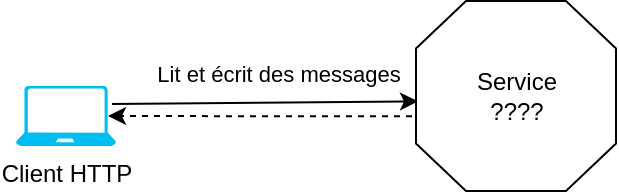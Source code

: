 <mxfile version="17.0.0" type="device"><diagram id="hgKMzffdjP7wMpuV3e5r" name="Page-1"><mxGraphModel dx="819" dy="396" grid="1" gridSize="10" guides="1" tooltips="1" connect="1" arrows="1" fold="1" page="1" pageScale="1" pageWidth="850" pageHeight="1100" math="0" shadow="0"><root><mxCell id="0"/><mxCell id="1" parent="0"/><mxCell id="FD23MbmTOf5WjTjYxofJ-1" value="Client HTTP" style="verticalLabelPosition=bottom;html=1;verticalAlign=top;align=center;strokeColor=none;fillColor=#00BEF2;shape=mxgraph.azure.laptop;pointerEvents=1;" parent="1" vertex="1"><mxGeometry x="80" y="320" width="50" height="30" as="geometry"/></mxCell><mxCell id="FD23MbmTOf5WjTjYxofJ-2" value="" style="endArrow=classic;html=1;exitX=0.96;exitY=0.3;exitDx=0;exitDy=0;exitPerimeter=0;entryX=0.01;entryY=0.528;entryDx=0;entryDy=0;entryPerimeter=0;" parent="1" source="FD23MbmTOf5WjTjYxofJ-1" target="cfYmUac7HTGwaC3Mq4MX-1" edge="1"><mxGeometry width="50" height="50" relative="1" as="geometry"><mxPoint x="400" y="420" as="sourcePoint"/><mxPoint x="270" y="360" as="targetPoint"/><Array as="points"/></mxGeometry></mxCell><mxCell id="BVelakfelMz7CEoI4x5Y-1" value="Lit et écrit des messages" style="edgeLabel;html=1;align=center;verticalAlign=middle;resizable=0;points=[];" parent="FD23MbmTOf5WjTjYxofJ-2" vertex="1" connectable="0"><mxGeometry x="-0.155" relative="1" as="geometry"><mxPoint x="18" y="-15" as="offset"/></mxGeometry></mxCell><mxCell id="BVelakfelMz7CEoI4x5Y-3" style="edgeStyle=orthogonalEdgeStyle;rounded=0;orthogonalLoop=1;jettySize=auto;html=1;entryX=0.92;entryY=0.5;entryDx=0;entryDy=0;entryPerimeter=0;dashed=1;exitX=-0.02;exitY=0.606;exitDx=0;exitDy=0;exitPerimeter=0;" parent="1" source="cfYmUac7HTGwaC3Mq4MX-1" target="FD23MbmTOf5WjTjYxofJ-1" edge="1"><mxGeometry relative="1" as="geometry"><mxPoint x="250" y="380" as="sourcePoint"/></mxGeometry></mxCell><mxCell id="cfYmUac7HTGwaC3Mq4MX-1" value="Service&lt;br&gt;????" style="verticalLabelPosition=middle;verticalAlign=middle;html=1;shape=mxgraph.basic.polygon;polyCoords=[[0.25,0],[0.75,0],[1,0.25],[1,0.75],[0.75,1],[0.25,1],[0,0.75],[0,0.25]];polyline=0;labelPosition=center;align=center;" vertex="1" parent="1"><mxGeometry x="280" y="277.5" width="100" height="95" as="geometry"/></mxCell></root></mxGraphModel></diagram></mxfile>